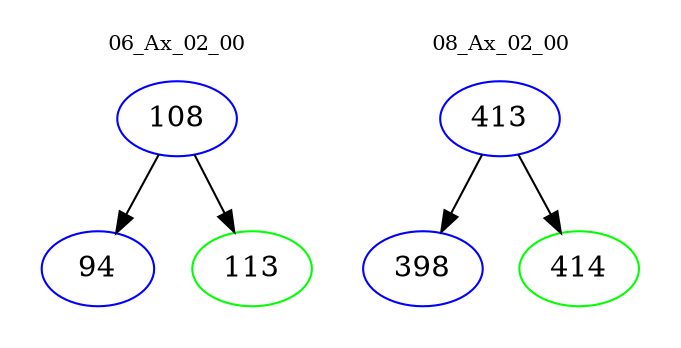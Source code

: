 digraph{
subgraph cluster_0 {
color = white
label = "06_Ax_02_00";
fontsize=10;
T0_108 [label="108", color="blue"]
T0_108 -> T0_94 [color="black"]
T0_94 [label="94", color="blue"]
T0_108 -> T0_113 [color="black"]
T0_113 [label="113", color="green"]
}
subgraph cluster_1 {
color = white
label = "08_Ax_02_00";
fontsize=10;
T1_413 [label="413", color="blue"]
T1_413 -> T1_398 [color="black"]
T1_398 [label="398", color="blue"]
T1_413 -> T1_414 [color="black"]
T1_414 [label="414", color="green"]
}
}
